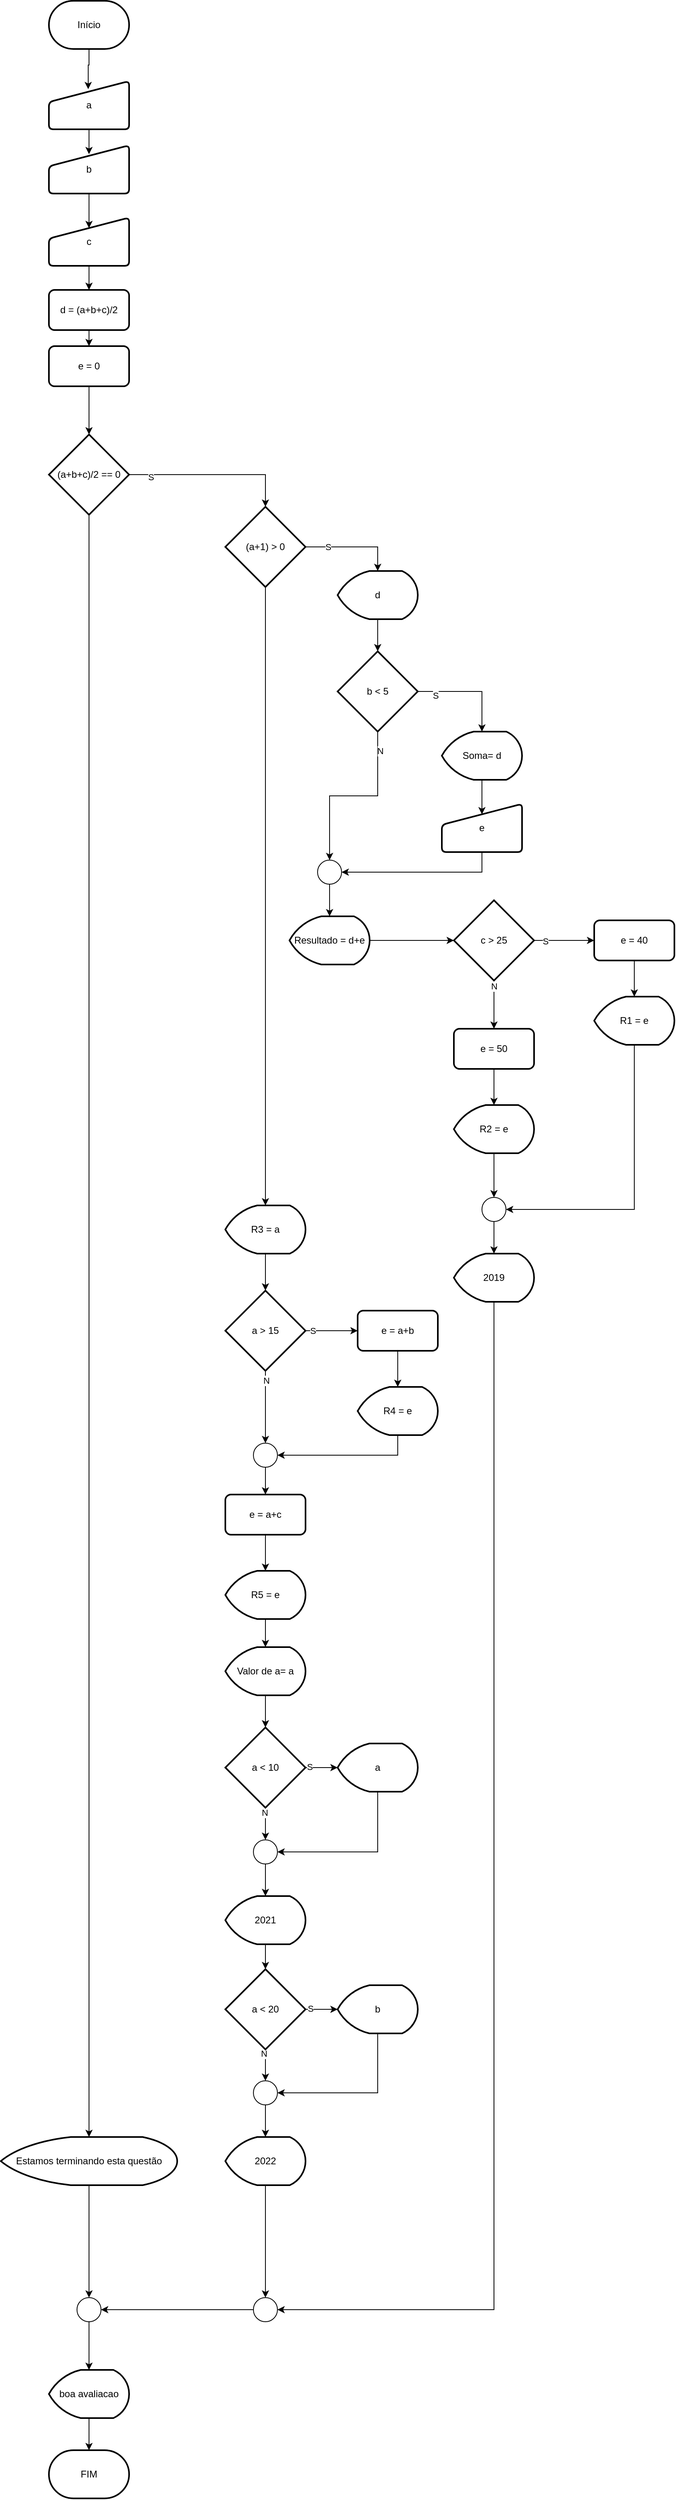 <mxfile version="14.6.13" type="device"><diagram id="pYo8jB8an5oq4hxT7awH" name="Página-1"><mxGraphModel dx="1086" dy="740" grid="1" gridSize="10" guides="1" tooltips="1" connect="1" arrows="1" fold="1" page="1" pageScale="1" pageWidth="1169" pageHeight="1654" math="0" shadow="0"><root><mxCell id="0"/><mxCell id="1" parent="0"/><mxCell id="L_YvUj5lUgHTCkNj-_Dw-5" style="edgeStyle=orthogonalEdgeStyle;rounded=0;orthogonalLoop=1;jettySize=auto;html=1;exitX=0.5;exitY=1;exitDx=0;exitDy=0;exitPerimeter=0;entryX=0.49;entryY=0.167;entryDx=0;entryDy=0;entryPerimeter=0;" parent="1" source="L_YvUj5lUgHTCkNj-_Dw-1" target="L_YvUj5lUgHTCkNj-_Dw-2" edge="1"><mxGeometry relative="1" as="geometry"/></mxCell><mxCell id="L_YvUj5lUgHTCkNj-_Dw-1" value="Início" style="strokeWidth=2;html=1;shape=mxgraph.flowchart.terminator;whiteSpace=wrap;" parent="1" vertex="1"><mxGeometry x="100" y="30" width="100" height="60" as="geometry"/></mxCell><mxCell id="L_YvUj5lUgHTCkNj-_Dw-6" style="edgeStyle=orthogonalEdgeStyle;rounded=0;orthogonalLoop=1;jettySize=auto;html=1;exitX=0.5;exitY=1;exitDx=0;exitDy=0;entryX=0.5;entryY=0.183;entryDx=0;entryDy=0;entryPerimeter=0;" parent="1" source="L_YvUj5lUgHTCkNj-_Dw-2" target="L_YvUj5lUgHTCkNj-_Dw-3" edge="1"><mxGeometry relative="1" as="geometry"/></mxCell><mxCell id="L_YvUj5lUgHTCkNj-_Dw-2" value="a" style="html=1;strokeWidth=2;shape=manualInput;whiteSpace=wrap;rounded=1;size=26;arcSize=11;" parent="1" vertex="1"><mxGeometry x="100" y="130" width="100" height="60" as="geometry"/></mxCell><mxCell id="L_YvUj5lUgHTCkNj-_Dw-7" style="edgeStyle=orthogonalEdgeStyle;rounded=0;orthogonalLoop=1;jettySize=auto;html=1;exitX=0.5;exitY=1;exitDx=0;exitDy=0;entryX=0.5;entryY=0.217;entryDx=0;entryDy=0;entryPerimeter=0;" parent="1" source="L_YvUj5lUgHTCkNj-_Dw-3" target="L_YvUj5lUgHTCkNj-_Dw-4" edge="1"><mxGeometry relative="1" as="geometry"/></mxCell><mxCell id="L_YvUj5lUgHTCkNj-_Dw-3" value="b" style="html=1;strokeWidth=2;shape=manualInput;whiteSpace=wrap;rounded=1;size=26;arcSize=11;" parent="1" vertex="1"><mxGeometry x="100" y="210" width="100" height="60" as="geometry"/></mxCell><mxCell id="L_YvUj5lUgHTCkNj-_Dw-9" style="edgeStyle=orthogonalEdgeStyle;rounded=0;orthogonalLoop=1;jettySize=auto;html=1;exitX=0.5;exitY=1;exitDx=0;exitDy=0;entryX=0.5;entryY=0;entryDx=0;entryDy=0;" parent="1" source="L_YvUj5lUgHTCkNj-_Dw-4" target="L_YvUj5lUgHTCkNj-_Dw-8" edge="1"><mxGeometry relative="1" as="geometry"/></mxCell><mxCell id="L_YvUj5lUgHTCkNj-_Dw-4" value="c" style="html=1;strokeWidth=2;shape=manualInput;whiteSpace=wrap;rounded=1;size=26;arcSize=11;" parent="1" vertex="1"><mxGeometry x="100" y="300" width="100" height="60" as="geometry"/></mxCell><mxCell id="L_YvUj5lUgHTCkNj-_Dw-11" style="edgeStyle=orthogonalEdgeStyle;rounded=0;orthogonalLoop=1;jettySize=auto;html=1;exitX=0.5;exitY=1;exitDx=0;exitDy=0;" parent="1" source="L_YvUj5lUgHTCkNj-_Dw-8" target="L_YvUj5lUgHTCkNj-_Dw-10" edge="1"><mxGeometry relative="1" as="geometry"/></mxCell><mxCell id="L_YvUj5lUgHTCkNj-_Dw-8" value="d = (a+b+c)/2" style="rounded=1;whiteSpace=wrap;html=1;absoluteArcSize=1;arcSize=14;strokeWidth=2;" parent="1" vertex="1"><mxGeometry x="100" y="390" width="100" height="50" as="geometry"/></mxCell><mxCell id="L_YvUj5lUgHTCkNj-_Dw-13" style="edgeStyle=orthogonalEdgeStyle;rounded=0;orthogonalLoop=1;jettySize=auto;html=1;exitX=0.5;exitY=1;exitDx=0;exitDy=0;entryX=0.5;entryY=0;entryDx=0;entryDy=0;entryPerimeter=0;" parent="1" source="L_YvUj5lUgHTCkNj-_Dw-10" target="L_YvUj5lUgHTCkNj-_Dw-12" edge="1"><mxGeometry relative="1" as="geometry"/></mxCell><mxCell id="L_YvUj5lUgHTCkNj-_Dw-10" value="e = 0" style="rounded=1;whiteSpace=wrap;html=1;absoluteArcSize=1;arcSize=14;strokeWidth=2;" parent="1" vertex="1"><mxGeometry x="100" y="460" width="100" height="50" as="geometry"/></mxCell><mxCell id="L_YvUj5lUgHTCkNj-_Dw-16" style="edgeStyle=orthogonalEdgeStyle;rounded=0;orthogonalLoop=1;jettySize=auto;html=1;exitX=1;exitY=0.5;exitDx=0;exitDy=0;exitPerimeter=0;entryX=0.5;entryY=0;entryDx=0;entryDy=0;entryPerimeter=0;" parent="1" source="L_YvUj5lUgHTCkNj-_Dw-12" target="L_YvUj5lUgHTCkNj-_Dw-15" edge="1"><mxGeometry relative="1" as="geometry"/></mxCell><mxCell id="L_YvUj5lUgHTCkNj-_Dw-35" value="S" style="edgeLabel;html=1;align=center;verticalAlign=middle;resizable=0;points=[];" parent="L_YvUj5lUgHTCkNj-_Dw-16" vertex="1" connectable="0"><mxGeometry x="-0.75" y="-3" relative="1" as="geometry"><mxPoint as="offset"/></mxGeometry></mxCell><mxCell id="L_YvUj5lUgHTCkNj-_Dw-117" style="edgeStyle=orthogonalEdgeStyle;rounded=0;orthogonalLoop=1;jettySize=auto;html=1;exitX=0.5;exitY=1;exitDx=0;exitDy=0;exitPerimeter=0;" parent="1" source="L_YvUj5lUgHTCkNj-_Dw-12" target="L_YvUj5lUgHTCkNj-_Dw-116" edge="1"><mxGeometry relative="1" as="geometry"/></mxCell><mxCell id="L_YvUj5lUgHTCkNj-_Dw-12" value="(a+b+c)/2 == 0" style="strokeWidth=2;html=1;shape=mxgraph.flowchart.decision;whiteSpace=wrap;" parent="1" vertex="1"><mxGeometry x="100" y="570" width="100" height="100" as="geometry"/></mxCell><mxCell id="L_YvUj5lUgHTCkNj-_Dw-46" style="edgeStyle=orthogonalEdgeStyle;rounded=0;orthogonalLoop=1;jettySize=auto;html=1;exitX=1;exitY=0.5;exitDx=0;exitDy=0;exitPerimeter=0;entryX=0.5;entryY=0;entryDx=0;entryDy=0;entryPerimeter=0;" parent="1" source="L_YvUj5lUgHTCkNj-_Dw-15" target="L_YvUj5lUgHTCkNj-_Dw-45" edge="1"><mxGeometry relative="1" as="geometry"/></mxCell><mxCell id="L_YvUj5lUgHTCkNj-_Dw-68" value="S" style="edgeLabel;html=1;align=center;verticalAlign=middle;resizable=0;points=[];" parent="L_YvUj5lUgHTCkNj-_Dw-46" vertex="1" connectable="0"><mxGeometry x="-0.535" relative="1" as="geometry"><mxPoint as="offset"/></mxGeometry></mxCell><mxCell id="L_YvUj5lUgHTCkNj-_Dw-71" style="edgeStyle=orthogonalEdgeStyle;rounded=0;orthogonalLoop=1;jettySize=auto;html=1;exitX=0.5;exitY=1;exitDx=0;exitDy=0;exitPerimeter=0;entryX=0.5;entryY=0;entryDx=0;entryDy=0;entryPerimeter=0;" parent="1" source="L_YvUj5lUgHTCkNj-_Dw-15" target="L_YvUj5lUgHTCkNj-_Dw-70" edge="1"><mxGeometry relative="1" as="geometry"/></mxCell><mxCell id="L_YvUj5lUgHTCkNj-_Dw-15" value="(a+1) &amp;gt; 0" style="strokeWidth=2;html=1;shape=mxgraph.flowchart.decision;whiteSpace=wrap;" parent="1" vertex="1"><mxGeometry x="320" y="660" width="100" height="100" as="geometry"/></mxCell><mxCell id="L_YvUj5lUgHTCkNj-_Dw-34" style="edgeStyle=orthogonalEdgeStyle;rounded=0;orthogonalLoop=1;jettySize=auto;html=1;exitX=0.5;exitY=1;exitDx=0;exitDy=0;exitPerimeter=0;entryX=0.5;entryY=0.217;entryDx=0;entryDy=0;entryPerimeter=0;" parent="1" source="L_YvUj5lUgHTCkNj-_Dw-17" target="L_YvUj5lUgHTCkNj-_Dw-19" edge="1"><mxGeometry relative="1" as="geometry"/></mxCell><mxCell id="L_YvUj5lUgHTCkNj-_Dw-17" value="Soma= d" style="strokeWidth=2;html=1;shape=mxgraph.flowchart.display;whiteSpace=wrap;" parent="1" vertex="1"><mxGeometry x="590" y="940" width="100" height="60" as="geometry"/></mxCell><mxCell id="L_YvUj5lUgHTCkNj-_Dw-30" style="edgeStyle=orthogonalEdgeStyle;rounded=0;orthogonalLoop=1;jettySize=auto;html=1;exitX=0.5;exitY=1;exitDx=0;exitDy=0;entryX=1;entryY=0.5;entryDx=0;entryDy=0;entryPerimeter=0;" parent="1" source="L_YvUj5lUgHTCkNj-_Dw-19" target="L_YvUj5lUgHTCkNj-_Dw-28" edge="1"><mxGeometry relative="1" as="geometry"/></mxCell><mxCell id="L_YvUj5lUgHTCkNj-_Dw-19" value="e" style="html=1;strokeWidth=2;shape=manualInput;whiteSpace=wrap;rounded=1;size=26;arcSize=11;" parent="1" vertex="1"><mxGeometry x="590" y="1030" width="100" height="60" as="geometry"/></mxCell><mxCell id="L_YvUj5lUgHTCkNj-_Dw-33" style="edgeStyle=orthogonalEdgeStyle;rounded=0;orthogonalLoop=1;jettySize=auto;html=1;exitX=1;exitY=0.5;exitDx=0;exitDy=0;exitPerimeter=0;entryX=0;entryY=0.5;entryDx=0;entryDy=0;entryPerimeter=0;" parent="1" source="L_YvUj5lUgHTCkNj-_Dw-21" target="L_YvUj5lUgHTCkNj-_Dw-32" edge="1"><mxGeometry relative="1" as="geometry"/></mxCell><mxCell id="L_YvUj5lUgHTCkNj-_Dw-21" value="Resultado = d+e" style="strokeWidth=2;html=1;shape=mxgraph.flowchart.display;whiteSpace=wrap;" parent="1" vertex="1"><mxGeometry x="400" y="1170" width="100" height="60" as="geometry"/></mxCell><mxCell id="L_YvUj5lUgHTCkNj-_Dw-31" style="edgeStyle=orthogonalEdgeStyle;rounded=0;orthogonalLoop=1;jettySize=auto;html=1;exitX=0.5;exitY=1;exitDx=0;exitDy=0;exitPerimeter=0;entryX=0.5;entryY=0;entryDx=0;entryDy=0;entryPerimeter=0;" parent="1" source="L_YvUj5lUgHTCkNj-_Dw-28" target="L_YvUj5lUgHTCkNj-_Dw-21" edge="1"><mxGeometry relative="1" as="geometry"/></mxCell><mxCell id="L_YvUj5lUgHTCkNj-_Dw-28" value="" style="verticalLabelPosition=bottom;verticalAlign=top;html=1;shape=mxgraph.flowchart.on-page_reference;" parent="1" vertex="1"><mxGeometry x="435" y="1100" width="30" height="30" as="geometry"/></mxCell><mxCell id="L_YvUj5lUgHTCkNj-_Dw-40" style="edgeStyle=orthogonalEdgeStyle;rounded=0;orthogonalLoop=1;jettySize=auto;html=1;exitX=1;exitY=0.5;exitDx=0;exitDy=0;exitPerimeter=0;entryX=0;entryY=0.5;entryDx=0;entryDy=0;" parent="1" source="L_YvUj5lUgHTCkNj-_Dw-32" target="L_YvUj5lUgHTCkNj-_Dw-39" edge="1"><mxGeometry relative="1" as="geometry"/></mxCell><mxCell id="L_YvUj5lUgHTCkNj-_Dw-43" value="S" style="edgeLabel;html=1;align=center;verticalAlign=middle;resizable=0;points=[];" parent="L_YvUj5lUgHTCkNj-_Dw-40" vertex="1" connectable="0"><mxGeometry x="-0.632" y="-1" relative="1" as="geometry"><mxPoint as="offset"/></mxGeometry></mxCell><mxCell id="L_YvUj5lUgHTCkNj-_Dw-55" style="edgeStyle=orthogonalEdgeStyle;rounded=0;orthogonalLoop=1;jettySize=auto;html=1;exitX=0.5;exitY=1;exitDx=0;exitDy=0;exitPerimeter=0;entryX=0.5;entryY=0;entryDx=0;entryDy=0;" parent="1" source="L_YvUj5lUgHTCkNj-_Dw-32" target="L_YvUj5lUgHTCkNj-_Dw-53" edge="1"><mxGeometry relative="1" as="geometry"/></mxCell><mxCell id="L_YvUj5lUgHTCkNj-_Dw-66" value="N" style="edgeLabel;html=1;align=center;verticalAlign=middle;resizable=0;points=[];" parent="L_YvUj5lUgHTCkNj-_Dw-55" vertex="1" connectable="0"><mxGeometry x="-0.781" relative="1" as="geometry"><mxPoint as="offset"/></mxGeometry></mxCell><mxCell id="L_YvUj5lUgHTCkNj-_Dw-32" value="c &amp;gt; 25" style="strokeWidth=2;html=1;shape=mxgraph.flowchart.decision;whiteSpace=wrap;" parent="1" vertex="1"><mxGeometry x="605" y="1150" width="100" height="100" as="geometry"/></mxCell><mxCell id="L_YvUj5lUgHTCkNj-_Dw-42" style="edgeStyle=orthogonalEdgeStyle;rounded=0;orthogonalLoop=1;jettySize=auto;html=1;exitX=0.5;exitY=1;exitDx=0;exitDy=0;entryX=0.5;entryY=0;entryDx=0;entryDy=0;entryPerimeter=0;" parent="1" source="L_YvUj5lUgHTCkNj-_Dw-39" target="L_YvUj5lUgHTCkNj-_Dw-41" edge="1"><mxGeometry relative="1" as="geometry"/></mxCell><mxCell id="L_YvUj5lUgHTCkNj-_Dw-39" value="e = 40" style="rounded=1;whiteSpace=wrap;html=1;absoluteArcSize=1;arcSize=14;strokeWidth=2;" parent="1" vertex="1"><mxGeometry x="780" y="1175" width="100" height="50" as="geometry"/></mxCell><mxCell id="L_YvUj5lUgHTCkNj-_Dw-59" style="edgeStyle=orthogonalEdgeStyle;rounded=0;orthogonalLoop=1;jettySize=auto;html=1;exitX=0.5;exitY=1;exitDx=0;exitDy=0;exitPerimeter=0;entryX=1;entryY=0.5;entryDx=0;entryDy=0;entryPerimeter=0;" parent="1" source="L_YvUj5lUgHTCkNj-_Dw-41" target="L_YvUj5lUgHTCkNj-_Dw-58" edge="1"><mxGeometry relative="1" as="geometry"/></mxCell><mxCell id="L_YvUj5lUgHTCkNj-_Dw-41" value="R1 = e" style="strokeWidth=2;html=1;shape=mxgraph.flowchart.display;whiteSpace=wrap;" parent="1" vertex="1"><mxGeometry x="780" y="1270" width="100" height="60" as="geometry"/></mxCell><mxCell id="L_YvUj5lUgHTCkNj-_Dw-48" style="edgeStyle=orthogonalEdgeStyle;rounded=0;orthogonalLoop=1;jettySize=auto;html=1;exitX=0.5;exitY=1;exitDx=0;exitDy=0;exitPerimeter=0;entryX=0.5;entryY=0;entryDx=0;entryDy=0;entryPerimeter=0;" parent="1" source="L_YvUj5lUgHTCkNj-_Dw-45" target="L_YvUj5lUgHTCkNj-_Dw-47" edge="1"><mxGeometry relative="1" as="geometry"/></mxCell><mxCell id="L_YvUj5lUgHTCkNj-_Dw-45" value="d" style="strokeWidth=2;html=1;shape=mxgraph.flowchart.display;whiteSpace=wrap;" parent="1" vertex="1"><mxGeometry x="460" y="740" width="100" height="60" as="geometry"/></mxCell><mxCell id="L_YvUj5lUgHTCkNj-_Dw-49" style="edgeStyle=orthogonalEdgeStyle;rounded=0;orthogonalLoop=1;jettySize=auto;html=1;exitX=1;exitY=0.5;exitDx=0;exitDy=0;exitPerimeter=0;entryX=0.5;entryY=0;entryDx=0;entryDy=0;entryPerimeter=0;" parent="1" source="L_YvUj5lUgHTCkNj-_Dw-47" target="L_YvUj5lUgHTCkNj-_Dw-17" edge="1"><mxGeometry relative="1" as="geometry"/></mxCell><mxCell id="L_YvUj5lUgHTCkNj-_Dw-51" value="S" style="edgeLabel;html=1;align=center;verticalAlign=middle;resizable=0;points=[];" parent="L_YvUj5lUgHTCkNj-_Dw-49" vertex="1" connectable="0"><mxGeometry x="-0.661" y="-5" relative="1" as="geometry"><mxPoint as="offset"/></mxGeometry></mxCell><mxCell id="L_YvUj5lUgHTCkNj-_Dw-50" style="edgeStyle=orthogonalEdgeStyle;rounded=0;orthogonalLoop=1;jettySize=auto;html=1;exitX=0.5;exitY=1;exitDx=0;exitDy=0;exitPerimeter=0;entryX=0.5;entryY=0;entryDx=0;entryDy=0;entryPerimeter=0;" parent="1" source="L_YvUj5lUgHTCkNj-_Dw-47" target="L_YvUj5lUgHTCkNj-_Dw-28" edge="1"><mxGeometry relative="1" as="geometry"/></mxCell><mxCell id="L_YvUj5lUgHTCkNj-_Dw-52" value="N" style="edgeLabel;html=1;align=center;verticalAlign=middle;resizable=0;points=[];" parent="L_YvUj5lUgHTCkNj-_Dw-50" vertex="1" connectable="0"><mxGeometry x="-0.787" y="3" relative="1" as="geometry"><mxPoint as="offset"/></mxGeometry></mxCell><mxCell id="L_YvUj5lUgHTCkNj-_Dw-47" value="b &amp;lt; 5" style="strokeWidth=2;html=1;shape=mxgraph.flowchart.decision;whiteSpace=wrap;" parent="1" vertex="1"><mxGeometry x="460" y="840" width="100" height="100" as="geometry"/></mxCell><mxCell id="L_YvUj5lUgHTCkNj-_Dw-56" style="edgeStyle=orthogonalEdgeStyle;rounded=0;orthogonalLoop=1;jettySize=auto;html=1;exitX=0.5;exitY=1;exitDx=0;exitDy=0;entryX=0.5;entryY=0;entryDx=0;entryDy=0;entryPerimeter=0;" parent="1" source="L_YvUj5lUgHTCkNj-_Dw-53" target="L_YvUj5lUgHTCkNj-_Dw-54" edge="1"><mxGeometry relative="1" as="geometry"/></mxCell><mxCell id="L_YvUj5lUgHTCkNj-_Dw-53" value="e = 50" style="rounded=1;whiteSpace=wrap;html=1;absoluteArcSize=1;arcSize=14;strokeWidth=2;" parent="1" vertex="1"><mxGeometry x="605" y="1310" width="100" height="50" as="geometry"/></mxCell><mxCell id="L_YvUj5lUgHTCkNj-_Dw-63" style="edgeStyle=orthogonalEdgeStyle;rounded=0;orthogonalLoop=1;jettySize=auto;html=1;exitX=0.5;exitY=1;exitDx=0;exitDy=0;exitPerimeter=0;entryX=0.5;entryY=0;entryDx=0;entryDy=0;entryPerimeter=0;" parent="1" source="L_YvUj5lUgHTCkNj-_Dw-54" target="L_YvUj5lUgHTCkNj-_Dw-58" edge="1"><mxGeometry relative="1" as="geometry"/></mxCell><mxCell id="L_YvUj5lUgHTCkNj-_Dw-54" value="R2 = e" style="strokeWidth=2;html=1;shape=mxgraph.flowchart.display;whiteSpace=wrap;" parent="1" vertex="1"><mxGeometry x="605" y="1405" width="100" height="60" as="geometry"/></mxCell><mxCell id="L_YvUj5lUgHTCkNj-_Dw-65" style="edgeStyle=orthogonalEdgeStyle;rounded=0;orthogonalLoop=1;jettySize=auto;html=1;exitX=0.5;exitY=1;exitDx=0;exitDy=0;exitPerimeter=0;entryX=0.5;entryY=0;entryDx=0;entryDy=0;entryPerimeter=0;" parent="1" source="L_YvUj5lUgHTCkNj-_Dw-58" target="L_YvUj5lUgHTCkNj-_Dw-64" edge="1"><mxGeometry relative="1" as="geometry"/></mxCell><mxCell id="L_YvUj5lUgHTCkNj-_Dw-58" value="" style="verticalLabelPosition=bottom;verticalAlign=top;html=1;shape=mxgraph.flowchart.on-page_reference;" parent="1" vertex="1"><mxGeometry x="640" y="1520" width="30" height="30" as="geometry"/></mxCell><mxCell id="L_YvUj5lUgHTCkNj-_Dw-126" style="edgeStyle=orthogonalEdgeStyle;rounded=0;orthogonalLoop=1;jettySize=auto;html=1;exitX=0.5;exitY=1;exitDx=0;exitDy=0;exitPerimeter=0;entryX=1;entryY=0.5;entryDx=0;entryDy=0;entryPerimeter=0;" parent="1" source="L_YvUj5lUgHTCkNj-_Dw-64" target="L_YvUj5lUgHTCkNj-_Dw-125" edge="1"><mxGeometry relative="1" as="geometry"/></mxCell><mxCell id="L_YvUj5lUgHTCkNj-_Dw-64" value="2019" style="strokeWidth=2;html=1;shape=mxgraph.flowchart.display;whiteSpace=wrap;" parent="1" vertex="1"><mxGeometry x="605" y="1590" width="100" height="60" as="geometry"/></mxCell><mxCell id="L_YvUj5lUgHTCkNj-_Dw-74" value="" style="edgeStyle=orthogonalEdgeStyle;rounded=0;orthogonalLoop=1;jettySize=auto;html=1;" parent="1" source="L_YvUj5lUgHTCkNj-_Dw-70" target="L_YvUj5lUgHTCkNj-_Dw-72" edge="1"><mxGeometry relative="1" as="geometry"/></mxCell><mxCell id="L_YvUj5lUgHTCkNj-_Dw-70" value="R3 = a" style="strokeWidth=2;html=1;shape=mxgraph.flowchart.display;whiteSpace=wrap;" parent="1" vertex="1"><mxGeometry x="320" y="1530" width="100" height="60" as="geometry"/></mxCell><mxCell id="L_YvUj5lUgHTCkNj-_Dw-76" value="" style="edgeStyle=orthogonalEdgeStyle;rounded=0;orthogonalLoop=1;jettySize=auto;html=1;" parent="1" source="L_YvUj5lUgHTCkNj-_Dw-72" target="L_YvUj5lUgHTCkNj-_Dw-75" edge="1"><mxGeometry relative="1" as="geometry"/></mxCell><mxCell id="L_YvUj5lUgHTCkNj-_Dw-77" value="S" style="edgeLabel;html=1;align=center;verticalAlign=middle;resizable=0;points=[];" parent="L_YvUj5lUgHTCkNj-_Dw-76" vertex="1" connectable="0"><mxGeometry x="-0.729" relative="1" as="geometry"><mxPoint as="offset"/></mxGeometry></mxCell><mxCell id="L_YvUj5lUgHTCkNj-_Dw-83" style="edgeStyle=orthogonalEdgeStyle;rounded=0;orthogonalLoop=1;jettySize=auto;html=1;exitX=1;exitY=0.5;exitDx=0;exitDy=0;exitPerimeter=0;entryX=0.5;entryY=0;entryDx=0;entryDy=0;entryPerimeter=0;" parent="1" source="L_YvUj5lUgHTCkNj-_Dw-72" target="L_YvUj5lUgHTCkNj-_Dw-82" edge="1"><mxGeometry relative="1" as="geometry"/></mxCell><mxCell id="L_YvUj5lUgHTCkNj-_Dw-84" value="N" style="edgeLabel;html=1;align=center;verticalAlign=middle;resizable=0;points=[];" parent="L_YvUj5lUgHTCkNj-_Dw-83" vertex="1" connectable="0"><mxGeometry x="-0.748" y="1" relative="1" as="geometry"><mxPoint as="offset"/></mxGeometry></mxCell><mxCell id="L_YvUj5lUgHTCkNj-_Dw-72" value="a &amp;gt; 15" style="strokeWidth=2;html=1;shape=mxgraph.flowchart.decision;whiteSpace=wrap;direction=south;" parent="1" vertex="1"><mxGeometry x="320" y="1636" width="100" height="100" as="geometry"/></mxCell><mxCell id="L_YvUj5lUgHTCkNj-_Dw-81" style="edgeStyle=orthogonalEdgeStyle;rounded=0;orthogonalLoop=1;jettySize=auto;html=1;exitX=0.5;exitY=1;exitDx=0;exitDy=0;entryX=0.5;entryY=0;entryDx=0;entryDy=0;entryPerimeter=0;" parent="1" source="L_YvUj5lUgHTCkNj-_Dw-75" target="L_YvUj5lUgHTCkNj-_Dw-80" edge="1"><mxGeometry relative="1" as="geometry"/></mxCell><mxCell id="L_YvUj5lUgHTCkNj-_Dw-75" value="e = a+b" style="rounded=1;whiteSpace=wrap;html=1;absoluteArcSize=1;arcSize=14;strokeWidth=2;" parent="1" vertex="1"><mxGeometry x="485" y="1661" width="100" height="50" as="geometry"/></mxCell><mxCell id="L_YvUj5lUgHTCkNj-_Dw-85" style="edgeStyle=orthogonalEdgeStyle;rounded=0;orthogonalLoop=1;jettySize=auto;html=1;exitX=0.5;exitY=1;exitDx=0;exitDy=0;exitPerimeter=0;entryX=1;entryY=0.5;entryDx=0;entryDy=0;entryPerimeter=0;" parent="1" source="L_YvUj5lUgHTCkNj-_Dw-80" target="L_YvUj5lUgHTCkNj-_Dw-82" edge="1"><mxGeometry relative="1" as="geometry"/></mxCell><mxCell id="L_YvUj5lUgHTCkNj-_Dw-80" value="R4 = e" style="strokeWidth=2;html=1;shape=mxgraph.flowchart.display;whiteSpace=wrap;" parent="1" vertex="1"><mxGeometry x="485" y="1756" width="100" height="60" as="geometry"/></mxCell><mxCell id="L_YvUj5lUgHTCkNj-_Dw-101" value="" style="edgeStyle=orthogonalEdgeStyle;rounded=0;orthogonalLoop=1;jettySize=auto;html=1;" parent="1" source="L_YvUj5lUgHTCkNj-_Dw-82" target="L_YvUj5lUgHTCkNj-_Dw-99" edge="1"><mxGeometry relative="1" as="geometry"/></mxCell><mxCell id="L_YvUj5lUgHTCkNj-_Dw-82" value="" style="verticalLabelPosition=bottom;verticalAlign=top;html=1;shape=mxgraph.flowchart.on-page_reference;" parent="1" vertex="1"><mxGeometry x="355" y="1826" width="30" height="30" as="geometry"/></mxCell><mxCell id="L_YvUj5lUgHTCkNj-_Dw-89" style="edgeStyle=orthogonalEdgeStyle;rounded=0;orthogonalLoop=1;jettySize=auto;html=1;exitX=0.5;exitY=1;exitDx=0;exitDy=0;exitPerimeter=0;entryX=0.5;entryY=0;entryDx=0;entryDy=0;entryPerimeter=0;" parent="1" source="L_YvUj5lUgHTCkNj-_Dw-86" target="L_YvUj5lUgHTCkNj-_Dw-88" edge="1"><mxGeometry relative="1" as="geometry"/></mxCell><mxCell id="L_YvUj5lUgHTCkNj-_Dw-86" value="Valor de a= a" style="strokeWidth=2;html=1;shape=mxgraph.flowchart.display;whiteSpace=wrap;" parent="1" vertex="1"><mxGeometry x="320" y="2080" width="100" height="60" as="geometry"/></mxCell><mxCell id="L_YvUj5lUgHTCkNj-_Dw-91" value="" style="edgeStyle=orthogonalEdgeStyle;rounded=0;orthogonalLoop=1;jettySize=auto;html=1;" parent="1" source="L_YvUj5lUgHTCkNj-_Dw-88" target="L_YvUj5lUgHTCkNj-_Dw-90" edge="1"><mxGeometry relative="1" as="geometry"/></mxCell><mxCell id="L_YvUj5lUgHTCkNj-_Dw-95" value="S" style="edgeLabel;html=1;align=center;verticalAlign=middle;resizable=0;points=[];" parent="L_YvUj5lUgHTCkNj-_Dw-91" vertex="1" connectable="0"><mxGeometry x="-0.753" y="1" relative="1" as="geometry"><mxPoint as="offset"/></mxGeometry></mxCell><mxCell id="L_YvUj5lUgHTCkNj-_Dw-94" style="edgeStyle=orthogonalEdgeStyle;rounded=0;orthogonalLoop=1;jettySize=auto;html=1;exitX=0.5;exitY=1;exitDx=0;exitDy=0;exitPerimeter=0;entryX=0.5;entryY=0;entryDx=0;entryDy=0;entryPerimeter=0;" parent="1" source="L_YvUj5lUgHTCkNj-_Dw-88" target="L_YvUj5lUgHTCkNj-_Dw-92" edge="1"><mxGeometry relative="1" as="geometry"/></mxCell><mxCell id="L_YvUj5lUgHTCkNj-_Dw-96" value="N" style="edgeLabel;html=1;align=center;verticalAlign=middle;resizable=0;points=[];" parent="L_YvUj5lUgHTCkNj-_Dw-94" vertex="1" connectable="0"><mxGeometry x="-0.703" y="-1" relative="1" as="geometry"><mxPoint as="offset"/></mxGeometry></mxCell><mxCell id="L_YvUj5lUgHTCkNj-_Dw-88" value="a &amp;lt; 10" style="strokeWidth=2;html=1;shape=mxgraph.flowchart.decision;whiteSpace=wrap;" parent="1" vertex="1"><mxGeometry x="320" y="2180" width="100" height="100" as="geometry"/></mxCell><mxCell id="L_YvUj5lUgHTCkNj-_Dw-93" style="edgeStyle=orthogonalEdgeStyle;rounded=0;orthogonalLoop=1;jettySize=auto;html=1;exitX=0.5;exitY=1;exitDx=0;exitDy=0;exitPerimeter=0;entryX=1;entryY=0.5;entryDx=0;entryDy=0;entryPerimeter=0;" parent="1" source="L_YvUj5lUgHTCkNj-_Dw-90" target="L_YvUj5lUgHTCkNj-_Dw-92" edge="1"><mxGeometry relative="1" as="geometry"/></mxCell><mxCell id="L_YvUj5lUgHTCkNj-_Dw-90" value="a" style="strokeWidth=2;html=1;shape=mxgraph.flowchart.display;whiteSpace=wrap;" parent="1" vertex="1"><mxGeometry x="460" y="2200" width="100" height="60" as="geometry"/></mxCell><mxCell id="L_YvUj5lUgHTCkNj-_Dw-98" style="edgeStyle=orthogonalEdgeStyle;rounded=0;orthogonalLoop=1;jettySize=auto;html=1;exitX=0.5;exitY=1;exitDx=0;exitDy=0;exitPerimeter=0;entryX=0.5;entryY=0;entryDx=0;entryDy=0;entryPerimeter=0;" parent="1" source="L_YvUj5lUgHTCkNj-_Dw-92" target="L_YvUj5lUgHTCkNj-_Dw-97" edge="1"><mxGeometry relative="1" as="geometry"/></mxCell><mxCell id="L_YvUj5lUgHTCkNj-_Dw-92" value="" style="verticalLabelPosition=bottom;verticalAlign=top;html=1;shape=mxgraph.flowchart.on-page_reference;" parent="1" vertex="1"><mxGeometry x="355" y="2320" width="30" height="30" as="geometry"/></mxCell><mxCell id="L_YvUj5lUgHTCkNj-_Dw-105" value="" style="edgeStyle=orthogonalEdgeStyle;rounded=0;orthogonalLoop=1;jettySize=auto;html=1;" parent="1" source="L_YvUj5lUgHTCkNj-_Dw-97" target="L_YvUj5lUgHTCkNj-_Dw-104" edge="1"><mxGeometry relative="1" as="geometry"/></mxCell><mxCell id="L_YvUj5lUgHTCkNj-_Dw-97" value="2021" style="strokeWidth=2;html=1;shape=mxgraph.flowchart.display;whiteSpace=wrap;" parent="1" vertex="1"><mxGeometry x="320" y="2390" width="100" height="60" as="geometry"/></mxCell><mxCell id="L_YvUj5lUgHTCkNj-_Dw-102" value="" style="edgeStyle=orthogonalEdgeStyle;rounded=0;orthogonalLoop=1;jettySize=auto;html=1;" parent="1" source="L_YvUj5lUgHTCkNj-_Dw-99" target="L_YvUj5lUgHTCkNj-_Dw-100" edge="1"><mxGeometry relative="1" as="geometry"/></mxCell><mxCell id="L_YvUj5lUgHTCkNj-_Dw-99" value="e = a+c" style="rounded=1;whiteSpace=wrap;html=1;absoluteArcSize=1;arcSize=14;strokeWidth=2;" parent="1" vertex="1"><mxGeometry x="320" y="1890" width="100" height="50" as="geometry"/></mxCell><mxCell id="L_YvUj5lUgHTCkNj-_Dw-103" style="edgeStyle=orthogonalEdgeStyle;rounded=0;orthogonalLoop=1;jettySize=auto;html=1;exitX=0.5;exitY=1;exitDx=0;exitDy=0;exitPerimeter=0;entryX=0.5;entryY=0;entryDx=0;entryDy=0;entryPerimeter=0;" parent="1" source="L_YvUj5lUgHTCkNj-_Dw-100" target="L_YvUj5lUgHTCkNj-_Dw-86" edge="1"><mxGeometry relative="1" as="geometry"/></mxCell><mxCell id="L_YvUj5lUgHTCkNj-_Dw-100" value="R5 = e" style="strokeWidth=2;html=1;shape=mxgraph.flowchart.display;whiteSpace=wrap;" parent="1" vertex="1"><mxGeometry x="320" y="1985" width="100" height="60" as="geometry"/></mxCell><mxCell id="L_YvUj5lUgHTCkNj-_Dw-107" value="" style="edgeStyle=orthogonalEdgeStyle;rounded=0;orthogonalLoop=1;jettySize=auto;html=1;" parent="1" source="L_YvUj5lUgHTCkNj-_Dw-104" target="L_YvUj5lUgHTCkNj-_Dw-106" edge="1"><mxGeometry relative="1" as="geometry"/></mxCell><mxCell id="L_YvUj5lUgHTCkNj-_Dw-113" value="S" style="edgeLabel;html=1;align=center;verticalAlign=middle;resizable=0;points=[];" parent="L_YvUj5lUgHTCkNj-_Dw-107" vertex="1" connectable="0"><mxGeometry x="-0.72" y="1" relative="1" as="geometry"><mxPoint as="offset"/></mxGeometry></mxCell><mxCell id="L_YvUj5lUgHTCkNj-_Dw-109" value="" style="edgeStyle=orthogonalEdgeStyle;rounded=0;orthogonalLoop=1;jettySize=auto;html=1;" parent="1" source="L_YvUj5lUgHTCkNj-_Dw-104" target="L_YvUj5lUgHTCkNj-_Dw-108" edge="1"><mxGeometry relative="1" as="geometry"/></mxCell><mxCell id="L_YvUj5lUgHTCkNj-_Dw-114" value="N" style="edgeLabel;html=1;align=center;verticalAlign=middle;resizable=0;points=[];" parent="L_YvUj5lUgHTCkNj-_Dw-109" vertex="1" connectable="0"><mxGeometry x="-0.756" y="-2" relative="1" as="geometry"><mxPoint as="offset"/></mxGeometry></mxCell><mxCell id="L_YvUj5lUgHTCkNj-_Dw-104" value="a &amp;lt; 20" style="strokeWidth=2;html=1;shape=mxgraph.flowchart.decision;whiteSpace=wrap;" parent="1" vertex="1"><mxGeometry x="320" y="2481" width="100" height="100" as="geometry"/></mxCell><mxCell id="L_YvUj5lUgHTCkNj-_Dw-110" style="edgeStyle=orthogonalEdgeStyle;rounded=0;orthogonalLoop=1;jettySize=auto;html=1;exitX=0.5;exitY=1;exitDx=0;exitDy=0;exitPerimeter=0;entryX=1;entryY=0.5;entryDx=0;entryDy=0;entryPerimeter=0;" parent="1" source="L_YvUj5lUgHTCkNj-_Dw-106" target="L_YvUj5lUgHTCkNj-_Dw-108" edge="1"><mxGeometry relative="1" as="geometry"/></mxCell><mxCell id="L_YvUj5lUgHTCkNj-_Dw-106" value="b" style="strokeWidth=2;html=1;shape=mxgraph.flowchart.display;whiteSpace=wrap;" parent="1" vertex="1"><mxGeometry x="460" y="2501" width="100" height="60" as="geometry"/></mxCell><mxCell id="L_YvUj5lUgHTCkNj-_Dw-112" value="" style="edgeStyle=orthogonalEdgeStyle;rounded=0;orthogonalLoop=1;jettySize=auto;html=1;" parent="1" source="L_YvUj5lUgHTCkNj-_Dw-108" target="L_YvUj5lUgHTCkNj-_Dw-111" edge="1"><mxGeometry relative="1" as="geometry"/></mxCell><mxCell id="L_YvUj5lUgHTCkNj-_Dw-108" value="" style="verticalLabelPosition=bottom;verticalAlign=top;html=1;shape=mxgraph.flowchart.on-page_reference;" parent="1" vertex="1"><mxGeometry x="355" y="2620" width="30" height="30" as="geometry"/></mxCell><mxCell id="L_YvUj5lUgHTCkNj-_Dw-127" style="edgeStyle=orthogonalEdgeStyle;rounded=0;orthogonalLoop=1;jettySize=auto;html=1;exitX=0.5;exitY=1;exitDx=0;exitDy=0;exitPerimeter=0;entryX=0.5;entryY=0;entryDx=0;entryDy=0;entryPerimeter=0;" parent="1" source="L_YvUj5lUgHTCkNj-_Dw-111" target="L_YvUj5lUgHTCkNj-_Dw-125" edge="1"><mxGeometry relative="1" as="geometry"><mxPoint x="370" y="2900" as="targetPoint"/></mxGeometry></mxCell><mxCell id="L_YvUj5lUgHTCkNj-_Dw-111" value="2022" style="strokeWidth=2;html=1;shape=mxgraph.flowchart.display;whiteSpace=wrap;" parent="1" vertex="1"><mxGeometry x="320" y="2690" width="100" height="60" as="geometry"/></mxCell><mxCell id="L_YvUj5lUgHTCkNj-_Dw-131" style="edgeStyle=orthogonalEdgeStyle;rounded=0;orthogonalLoop=1;jettySize=auto;html=1;exitX=0.5;exitY=1;exitDx=0;exitDy=0;exitPerimeter=0;entryX=0.5;entryY=0;entryDx=0;entryDy=0;entryPerimeter=0;" parent="1" source="L_YvUj5lUgHTCkNj-_Dw-116" target="L_YvUj5lUgHTCkNj-_Dw-129" edge="1"><mxGeometry relative="1" as="geometry"/></mxCell><mxCell id="L_YvUj5lUgHTCkNj-_Dw-116" value="Estamos terminando esta questão" style="strokeWidth=2;html=1;shape=mxgraph.flowchart.display;whiteSpace=wrap;" parent="1" vertex="1"><mxGeometry x="40" y="2690" width="220" height="60" as="geometry"/></mxCell><mxCell id="L_YvUj5lUgHTCkNj-_Dw-130" style="edgeStyle=orthogonalEdgeStyle;rounded=0;orthogonalLoop=1;jettySize=auto;html=1;exitX=0;exitY=0.5;exitDx=0;exitDy=0;exitPerimeter=0;entryX=1;entryY=0.5;entryDx=0;entryDy=0;entryPerimeter=0;" parent="1" source="L_YvUj5lUgHTCkNj-_Dw-125" target="L_YvUj5lUgHTCkNj-_Dw-129" edge="1"><mxGeometry relative="1" as="geometry"/></mxCell><mxCell id="L_YvUj5lUgHTCkNj-_Dw-125" value="" style="verticalLabelPosition=bottom;verticalAlign=top;html=1;shape=mxgraph.flowchart.on-page_reference;" parent="1" vertex="1"><mxGeometry x="355" y="2890" width="30" height="30" as="geometry"/></mxCell><mxCell id="L_YvUj5lUgHTCkNj-_Dw-133" style="edgeStyle=orthogonalEdgeStyle;rounded=0;orthogonalLoop=1;jettySize=auto;html=1;exitX=0.5;exitY=1;exitDx=0;exitDy=0;exitPerimeter=0;entryX=0.5;entryY=0;entryDx=0;entryDy=0;entryPerimeter=0;" parent="1" source="L_YvUj5lUgHTCkNj-_Dw-129" target="L_YvUj5lUgHTCkNj-_Dw-132" edge="1"><mxGeometry relative="1" as="geometry"/></mxCell><mxCell id="L_YvUj5lUgHTCkNj-_Dw-129" value="" style="verticalLabelPosition=bottom;verticalAlign=top;html=1;shape=mxgraph.flowchart.on-page_reference;" parent="1" vertex="1"><mxGeometry x="135" y="2890" width="30" height="30" as="geometry"/></mxCell><mxCell id="L_YvUj5lUgHTCkNj-_Dw-135" style="edgeStyle=orthogonalEdgeStyle;rounded=0;orthogonalLoop=1;jettySize=auto;html=1;exitX=0.5;exitY=1;exitDx=0;exitDy=0;exitPerimeter=0;entryX=0.5;entryY=0;entryDx=0;entryDy=0;entryPerimeter=0;" parent="1" source="L_YvUj5lUgHTCkNj-_Dw-132" target="L_YvUj5lUgHTCkNj-_Dw-134" edge="1"><mxGeometry relative="1" as="geometry"/></mxCell><mxCell id="L_YvUj5lUgHTCkNj-_Dw-132" value="boa avaliacao" style="strokeWidth=2;html=1;shape=mxgraph.flowchart.display;whiteSpace=wrap;" parent="1" vertex="1"><mxGeometry x="100" y="2980" width="100" height="60" as="geometry"/></mxCell><mxCell id="L_YvUj5lUgHTCkNj-_Dw-134" value="FIM" style="strokeWidth=2;html=1;shape=mxgraph.flowchart.terminator;whiteSpace=wrap;" parent="1" vertex="1"><mxGeometry x="100" y="3080" width="100" height="60" as="geometry"/></mxCell></root></mxGraphModel></diagram></mxfile>